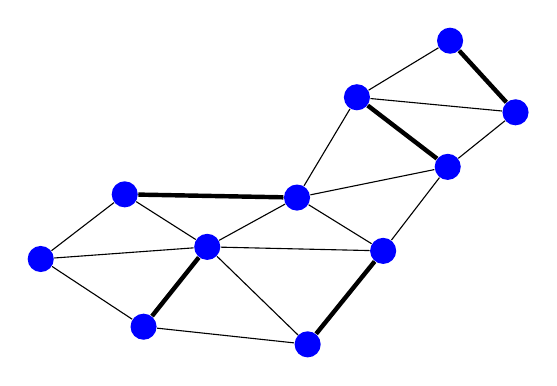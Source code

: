\node (n1) at (1.108,0.168) [circle,fill=blue] {};
\node (n2) at (1.917,1.182) [circle,fill=blue] {};
\node (n3) at (-0.198,1.028) [circle,fill=blue] {};
\node (n4) at (0.869,1.849) [circle,fill=blue] {};
\node (n5) at (3.057,1.808) [circle,fill=blue] {};
\node (n6) at (3.192,-0.056) [circle,fill=blue] {};
\node (n7) at (4.151,1.131) [circle,fill=blue] {};
\node (n8) at (4.971,2.198) [circle,fill=blue] {};
\node (n9) at (3.818,3.082) [circle,fill=blue] {};
\node (n10) at (5.832,2.891) [circle,fill=blue] {};
\node (n11) at (5.001,3.8) [circle,fill=blue] {};
\draw (n1) -- (n2);
\draw (n1) -- (n3);
\draw (n1) -- (n6);
\draw (n2) -- (n3);
\draw (n2) -- (n4);
\draw (n2) -- (n5);
\draw (n2) -- (n6);
\draw (n2) -- (n7);
\draw (n3) -- (n4);
\draw (n4) -- (n5);
\draw (n5) -- (n7);
\draw (n5) -- (n8);
\draw (n5) -- (n9);
\draw (n6) -- (n7);
\draw (n7) -- (n8);
\draw (n8) -- (n9);
\draw (n8) -- (n10);
\draw (n9) -- (n10);
\draw (n9) -- (n11);
\draw (n10) -- (n11);
\draw[ultra thick] (n1) -- (n2);
\draw[ultra thick] (n3) -- (n3);
\draw[ultra thick] (n4) -- (n5);
\draw[ultra thick] (n6) -- (n7);
\draw[ultra thick] (n8) -- (n9);
\draw[ultra thick] (n10) -- (n11);
